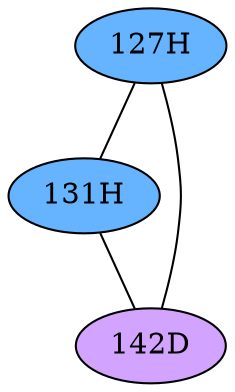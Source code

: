 // The Round Table
graph {
	"127H" [fillcolor="#66B3FF" style=radial]
	"131H" [fillcolor="#66B3FF" style=radial]
	"127H" -- "131H" [penwidth=1]
	"127H" [fillcolor="#66B3FF" style=radial]
	"142D" [fillcolor="#D3A4FF" style=radial]
	"127H" -- "142D" [penwidth=1]
	"131H" [fillcolor="#66B3FF" style=radial]
	"142D" [fillcolor="#D3A4FF" style=radial]
	"131H" -- "142D" [penwidth=1]
}
